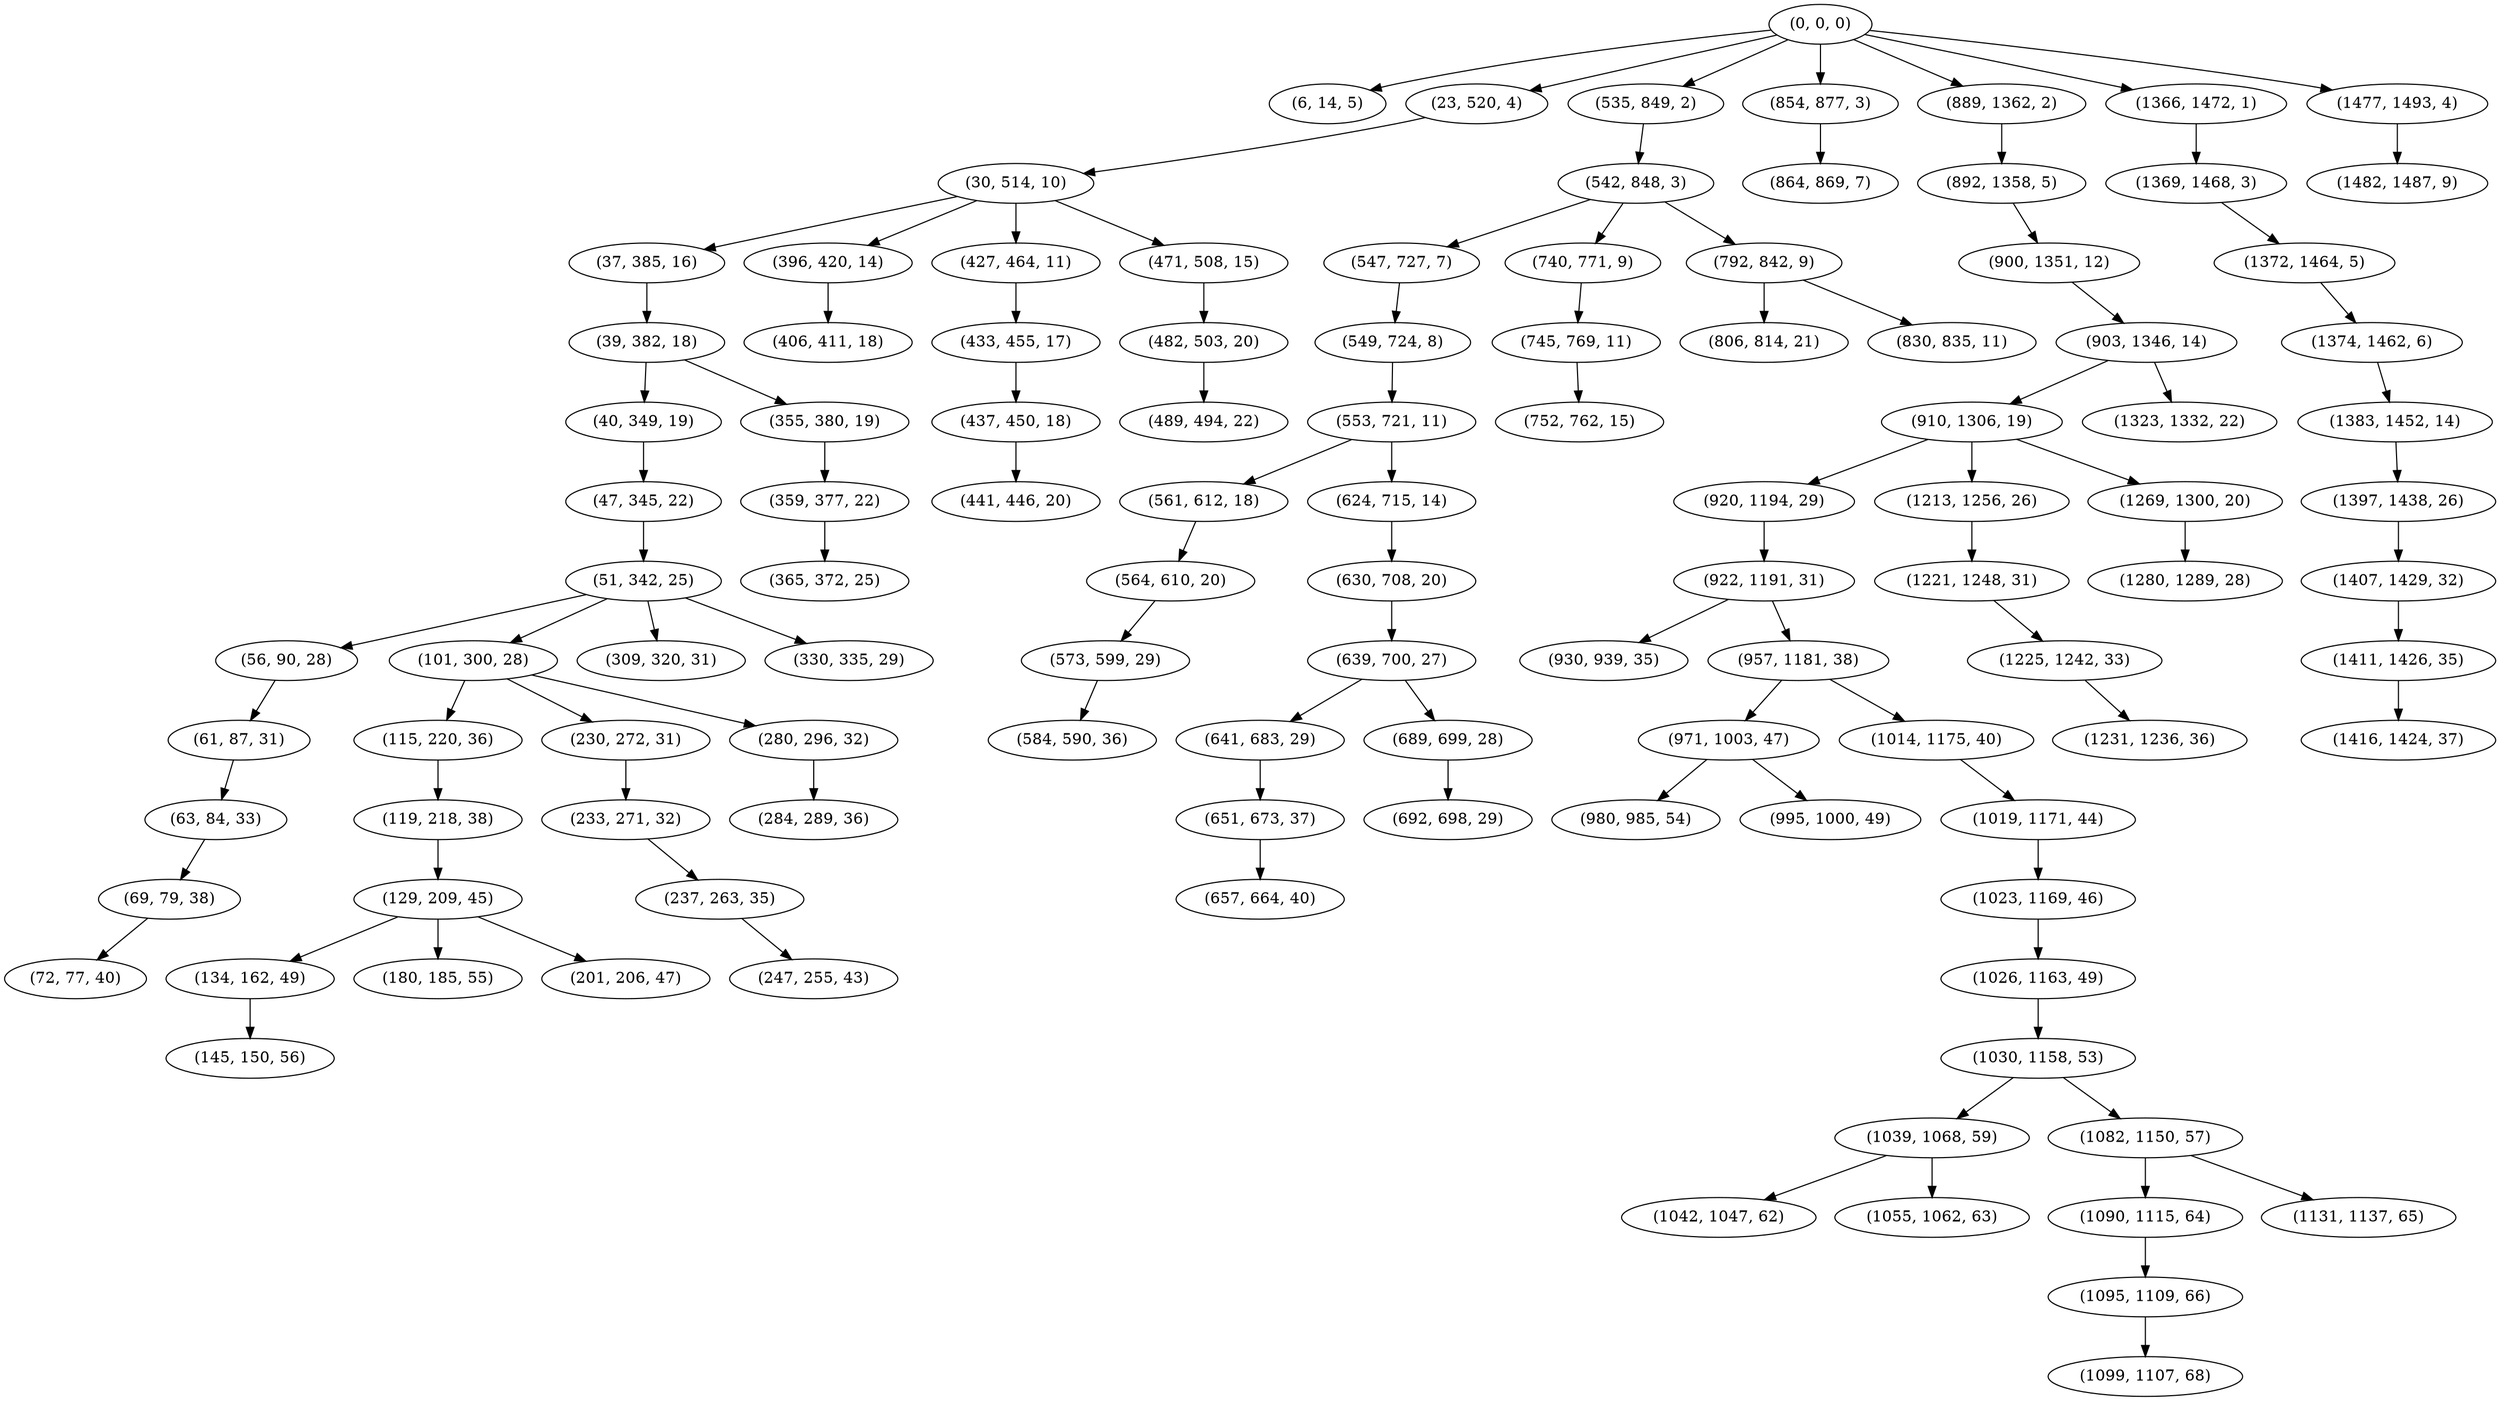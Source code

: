 digraph tree {
    "(0, 0, 0)";
    "(6, 14, 5)";
    "(23, 520, 4)";
    "(30, 514, 10)";
    "(37, 385, 16)";
    "(39, 382, 18)";
    "(40, 349, 19)";
    "(47, 345, 22)";
    "(51, 342, 25)";
    "(56, 90, 28)";
    "(61, 87, 31)";
    "(63, 84, 33)";
    "(69, 79, 38)";
    "(72, 77, 40)";
    "(101, 300, 28)";
    "(115, 220, 36)";
    "(119, 218, 38)";
    "(129, 209, 45)";
    "(134, 162, 49)";
    "(145, 150, 56)";
    "(180, 185, 55)";
    "(201, 206, 47)";
    "(230, 272, 31)";
    "(233, 271, 32)";
    "(237, 263, 35)";
    "(247, 255, 43)";
    "(280, 296, 32)";
    "(284, 289, 36)";
    "(309, 320, 31)";
    "(330, 335, 29)";
    "(355, 380, 19)";
    "(359, 377, 22)";
    "(365, 372, 25)";
    "(396, 420, 14)";
    "(406, 411, 18)";
    "(427, 464, 11)";
    "(433, 455, 17)";
    "(437, 450, 18)";
    "(441, 446, 20)";
    "(471, 508, 15)";
    "(482, 503, 20)";
    "(489, 494, 22)";
    "(535, 849, 2)";
    "(542, 848, 3)";
    "(547, 727, 7)";
    "(549, 724, 8)";
    "(553, 721, 11)";
    "(561, 612, 18)";
    "(564, 610, 20)";
    "(573, 599, 29)";
    "(584, 590, 36)";
    "(624, 715, 14)";
    "(630, 708, 20)";
    "(639, 700, 27)";
    "(641, 683, 29)";
    "(651, 673, 37)";
    "(657, 664, 40)";
    "(689, 699, 28)";
    "(692, 698, 29)";
    "(740, 771, 9)";
    "(745, 769, 11)";
    "(752, 762, 15)";
    "(792, 842, 9)";
    "(806, 814, 21)";
    "(830, 835, 11)";
    "(854, 877, 3)";
    "(864, 869, 7)";
    "(889, 1362, 2)";
    "(892, 1358, 5)";
    "(900, 1351, 12)";
    "(903, 1346, 14)";
    "(910, 1306, 19)";
    "(920, 1194, 29)";
    "(922, 1191, 31)";
    "(930, 939, 35)";
    "(957, 1181, 38)";
    "(971, 1003, 47)";
    "(980, 985, 54)";
    "(995, 1000, 49)";
    "(1014, 1175, 40)";
    "(1019, 1171, 44)";
    "(1023, 1169, 46)";
    "(1026, 1163, 49)";
    "(1030, 1158, 53)";
    "(1039, 1068, 59)";
    "(1042, 1047, 62)";
    "(1055, 1062, 63)";
    "(1082, 1150, 57)";
    "(1090, 1115, 64)";
    "(1095, 1109, 66)";
    "(1099, 1107, 68)";
    "(1131, 1137, 65)";
    "(1213, 1256, 26)";
    "(1221, 1248, 31)";
    "(1225, 1242, 33)";
    "(1231, 1236, 36)";
    "(1269, 1300, 20)";
    "(1280, 1289, 28)";
    "(1323, 1332, 22)";
    "(1366, 1472, 1)";
    "(1369, 1468, 3)";
    "(1372, 1464, 5)";
    "(1374, 1462, 6)";
    "(1383, 1452, 14)";
    "(1397, 1438, 26)";
    "(1407, 1429, 32)";
    "(1411, 1426, 35)";
    "(1416, 1424, 37)";
    "(1477, 1493, 4)";
    "(1482, 1487, 9)";
    "(0, 0, 0)" -> "(6, 14, 5)";
    "(0, 0, 0)" -> "(23, 520, 4)";
    "(0, 0, 0)" -> "(535, 849, 2)";
    "(0, 0, 0)" -> "(854, 877, 3)";
    "(0, 0, 0)" -> "(889, 1362, 2)";
    "(0, 0, 0)" -> "(1366, 1472, 1)";
    "(0, 0, 0)" -> "(1477, 1493, 4)";
    "(23, 520, 4)" -> "(30, 514, 10)";
    "(30, 514, 10)" -> "(37, 385, 16)";
    "(30, 514, 10)" -> "(396, 420, 14)";
    "(30, 514, 10)" -> "(427, 464, 11)";
    "(30, 514, 10)" -> "(471, 508, 15)";
    "(37, 385, 16)" -> "(39, 382, 18)";
    "(39, 382, 18)" -> "(40, 349, 19)";
    "(39, 382, 18)" -> "(355, 380, 19)";
    "(40, 349, 19)" -> "(47, 345, 22)";
    "(47, 345, 22)" -> "(51, 342, 25)";
    "(51, 342, 25)" -> "(56, 90, 28)";
    "(51, 342, 25)" -> "(101, 300, 28)";
    "(51, 342, 25)" -> "(309, 320, 31)";
    "(51, 342, 25)" -> "(330, 335, 29)";
    "(56, 90, 28)" -> "(61, 87, 31)";
    "(61, 87, 31)" -> "(63, 84, 33)";
    "(63, 84, 33)" -> "(69, 79, 38)";
    "(69, 79, 38)" -> "(72, 77, 40)";
    "(101, 300, 28)" -> "(115, 220, 36)";
    "(101, 300, 28)" -> "(230, 272, 31)";
    "(101, 300, 28)" -> "(280, 296, 32)";
    "(115, 220, 36)" -> "(119, 218, 38)";
    "(119, 218, 38)" -> "(129, 209, 45)";
    "(129, 209, 45)" -> "(134, 162, 49)";
    "(129, 209, 45)" -> "(180, 185, 55)";
    "(129, 209, 45)" -> "(201, 206, 47)";
    "(134, 162, 49)" -> "(145, 150, 56)";
    "(230, 272, 31)" -> "(233, 271, 32)";
    "(233, 271, 32)" -> "(237, 263, 35)";
    "(237, 263, 35)" -> "(247, 255, 43)";
    "(280, 296, 32)" -> "(284, 289, 36)";
    "(355, 380, 19)" -> "(359, 377, 22)";
    "(359, 377, 22)" -> "(365, 372, 25)";
    "(396, 420, 14)" -> "(406, 411, 18)";
    "(427, 464, 11)" -> "(433, 455, 17)";
    "(433, 455, 17)" -> "(437, 450, 18)";
    "(437, 450, 18)" -> "(441, 446, 20)";
    "(471, 508, 15)" -> "(482, 503, 20)";
    "(482, 503, 20)" -> "(489, 494, 22)";
    "(535, 849, 2)" -> "(542, 848, 3)";
    "(542, 848, 3)" -> "(547, 727, 7)";
    "(542, 848, 3)" -> "(740, 771, 9)";
    "(542, 848, 3)" -> "(792, 842, 9)";
    "(547, 727, 7)" -> "(549, 724, 8)";
    "(549, 724, 8)" -> "(553, 721, 11)";
    "(553, 721, 11)" -> "(561, 612, 18)";
    "(553, 721, 11)" -> "(624, 715, 14)";
    "(561, 612, 18)" -> "(564, 610, 20)";
    "(564, 610, 20)" -> "(573, 599, 29)";
    "(573, 599, 29)" -> "(584, 590, 36)";
    "(624, 715, 14)" -> "(630, 708, 20)";
    "(630, 708, 20)" -> "(639, 700, 27)";
    "(639, 700, 27)" -> "(641, 683, 29)";
    "(639, 700, 27)" -> "(689, 699, 28)";
    "(641, 683, 29)" -> "(651, 673, 37)";
    "(651, 673, 37)" -> "(657, 664, 40)";
    "(689, 699, 28)" -> "(692, 698, 29)";
    "(740, 771, 9)" -> "(745, 769, 11)";
    "(745, 769, 11)" -> "(752, 762, 15)";
    "(792, 842, 9)" -> "(806, 814, 21)";
    "(792, 842, 9)" -> "(830, 835, 11)";
    "(854, 877, 3)" -> "(864, 869, 7)";
    "(889, 1362, 2)" -> "(892, 1358, 5)";
    "(892, 1358, 5)" -> "(900, 1351, 12)";
    "(900, 1351, 12)" -> "(903, 1346, 14)";
    "(903, 1346, 14)" -> "(910, 1306, 19)";
    "(903, 1346, 14)" -> "(1323, 1332, 22)";
    "(910, 1306, 19)" -> "(920, 1194, 29)";
    "(910, 1306, 19)" -> "(1213, 1256, 26)";
    "(910, 1306, 19)" -> "(1269, 1300, 20)";
    "(920, 1194, 29)" -> "(922, 1191, 31)";
    "(922, 1191, 31)" -> "(930, 939, 35)";
    "(922, 1191, 31)" -> "(957, 1181, 38)";
    "(957, 1181, 38)" -> "(971, 1003, 47)";
    "(957, 1181, 38)" -> "(1014, 1175, 40)";
    "(971, 1003, 47)" -> "(980, 985, 54)";
    "(971, 1003, 47)" -> "(995, 1000, 49)";
    "(1014, 1175, 40)" -> "(1019, 1171, 44)";
    "(1019, 1171, 44)" -> "(1023, 1169, 46)";
    "(1023, 1169, 46)" -> "(1026, 1163, 49)";
    "(1026, 1163, 49)" -> "(1030, 1158, 53)";
    "(1030, 1158, 53)" -> "(1039, 1068, 59)";
    "(1030, 1158, 53)" -> "(1082, 1150, 57)";
    "(1039, 1068, 59)" -> "(1042, 1047, 62)";
    "(1039, 1068, 59)" -> "(1055, 1062, 63)";
    "(1082, 1150, 57)" -> "(1090, 1115, 64)";
    "(1082, 1150, 57)" -> "(1131, 1137, 65)";
    "(1090, 1115, 64)" -> "(1095, 1109, 66)";
    "(1095, 1109, 66)" -> "(1099, 1107, 68)";
    "(1213, 1256, 26)" -> "(1221, 1248, 31)";
    "(1221, 1248, 31)" -> "(1225, 1242, 33)";
    "(1225, 1242, 33)" -> "(1231, 1236, 36)";
    "(1269, 1300, 20)" -> "(1280, 1289, 28)";
    "(1366, 1472, 1)" -> "(1369, 1468, 3)";
    "(1369, 1468, 3)" -> "(1372, 1464, 5)";
    "(1372, 1464, 5)" -> "(1374, 1462, 6)";
    "(1374, 1462, 6)" -> "(1383, 1452, 14)";
    "(1383, 1452, 14)" -> "(1397, 1438, 26)";
    "(1397, 1438, 26)" -> "(1407, 1429, 32)";
    "(1407, 1429, 32)" -> "(1411, 1426, 35)";
    "(1411, 1426, 35)" -> "(1416, 1424, 37)";
    "(1477, 1493, 4)" -> "(1482, 1487, 9)";
}
